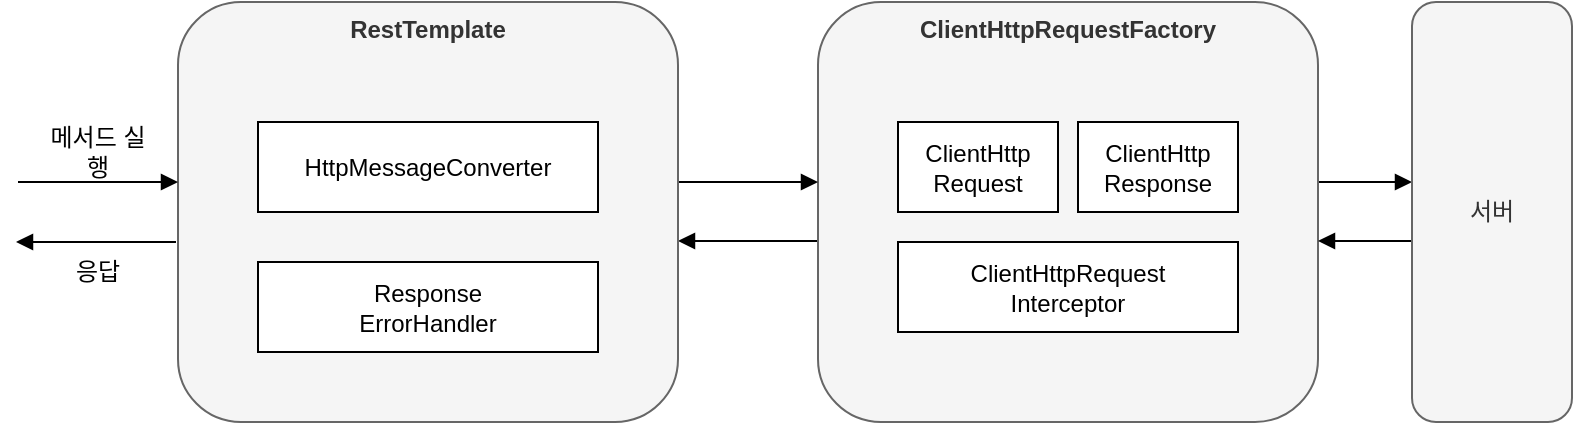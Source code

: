 <mxfile version="22.0.2" type="device">
  <diagram name="페이지-1" id="R1zbldPPJgd3iy1yjpjT">
    <mxGraphModel dx="980" dy="894" grid="1" gridSize="10" guides="1" tooltips="1" connect="1" arrows="1" fold="1" page="1" pageScale="1" pageWidth="827" pageHeight="1169" math="0" shadow="0">
      <root>
        <mxCell id="0" />
        <mxCell id="1" parent="0" />
        <mxCell id="FFK2Aeaunei4HoEKNZXL-15" style="edgeStyle=orthogonalEdgeStyle;rounded=0;orthogonalLoop=1;jettySize=auto;html=1;exitX=0;exitY=0.75;exitDx=0;exitDy=0;entryX=1;entryY=0.75;entryDx=0;entryDy=0;endArrow=block;endFill=1;" edge="1" parent="1">
          <mxGeometry relative="1" as="geometry">
            <mxPoint x="450" y="269.5" as="sourcePoint" />
            <mxPoint x="380" y="269.5" as="targetPoint" />
          </mxGeometry>
        </mxCell>
        <mxCell id="FFK2Aeaunei4HoEKNZXL-16" style="edgeStyle=orthogonalEdgeStyle;rounded=0;orthogonalLoop=1;jettySize=auto;html=1;endArrow=block;endFill=1;" edge="1" parent="1">
          <mxGeometry relative="1" as="geometry">
            <mxPoint x="700" y="240" as="sourcePoint" />
            <mxPoint x="747" y="240" as="targetPoint" />
          </mxGeometry>
        </mxCell>
        <mxCell id="FFK2Aeaunei4HoEKNZXL-8" value="ClientHttpRequestFactory" style="rounded=1;whiteSpace=wrap;html=1;verticalAlign=top;fontStyle=1;fillColor=#f5f5f5;fontColor=#333333;strokeColor=#666666;" vertex="1" parent="1">
          <mxGeometry x="450" y="150" width="250" height="210" as="geometry" />
        </mxCell>
        <mxCell id="FFK2Aeaunei4HoEKNZXL-14" style="edgeStyle=orthogonalEdgeStyle;rounded=0;orthogonalLoop=1;jettySize=auto;html=1;endArrow=block;endFill=1;" edge="1" parent="1" source="FFK2Aeaunei4HoEKNZXL-1" target="FFK2Aeaunei4HoEKNZXL-8">
          <mxGeometry relative="1" as="geometry">
            <Array as="points">
              <mxPoint x="420" y="240" />
              <mxPoint x="420" y="240" />
            </Array>
          </mxGeometry>
        </mxCell>
        <mxCell id="FFK2Aeaunei4HoEKNZXL-1" value="RestTemplate" style="rounded=1;whiteSpace=wrap;html=1;verticalAlign=top;fontStyle=1;fillColor=#f5f5f5;fontColor=#333333;strokeColor=#666666;" vertex="1" parent="1">
          <mxGeometry x="130" y="150" width="250" height="210" as="geometry" />
        </mxCell>
        <mxCell id="FFK2Aeaunei4HoEKNZXL-3" value="ClientHttpRequest&lt;br&gt;Interceptor" style="rounded=0;whiteSpace=wrap;html=1;" vertex="1" parent="1">
          <mxGeometry x="490" y="270" width="170" height="45" as="geometry" />
        </mxCell>
        <mxCell id="FFK2Aeaunei4HoEKNZXL-4" value="HttpMessageConverter" style="rounded=0;whiteSpace=wrap;html=1;" vertex="1" parent="1">
          <mxGeometry x="170" y="210" width="170" height="45" as="geometry" />
        </mxCell>
        <mxCell id="FFK2Aeaunei4HoEKNZXL-5" value="Response&lt;br&gt;ErrorHandler" style="rounded=0;whiteSpace=wrap;html=1;" vertex="1" parent="1">
          <mxGeometry x="170" y="280" width="170" height="45" as="geometry" />
        </mxCell>
        <mxCell id="FFK2Aeaunei4HoEKNZXL-6" value="ClientHttp&lt;br&gt;Request" style="rounded=0;whiteSpace=wrap;html=1;" vertex="1" parent="1">
          <mxGeometry x="490" y="210" width="80" height="45" as="geometry" />
        </mxCell>
        <mxCell id="FFK2Aeaunei4HoEKNZXL-7" value="ClientHttp&lt;br&gt;Response" style="rounded=0;whiteSpace=wrap;html=1;" vertex="1" parent="1">
          <mxGeometry x="580" y="210" width="80" height="45" as="geometry" />
        </mxCell>
        <mxCell id="FFK2Aeaunei4HoEKNZXL-17" style="edgeStyle=orthogonalEdgeStyle;rounded=0;orthogonalLoop=1;jettySize=auto;html=1;exitX=0;exitY=0.75;exitDx=0;exitDy=0;entryX=1;entryY=0.75;entryDx=0;entryDy=0;endArrow=block;endFill=1;" edge="1" parent="1">
          <mxGeometry relative="1" as="geometry">
            <mxPoint x="747" y="269.5" as="sourcePoint" />
            <mxPoint x="700" y="269.5" as="targetPoint" />
          </mxGeometry>
        </mxCell>
        <mxCell id="FFK2Aeaunei4HoEKNZXL-9" value="서버" style="rounded=1;whiteSpace=wrap;html=1;fillColor=#f5f5f5;fontColor=#333333;strokeColor=#666666;" vertex="1" parent="1">
          <mxGeometry x="747" y="150" width="80" height="210" as="geometry" />
        </mxCell>
        <mxCell id="FFK2Aeaunei4HoEKNZXL-10" value="" style="endArrow=block;html=1;rounded=0;endFill=1;" edge="1" parent="1">
          <mxGeometry width="50" height="50" relative="1" as="geometry">
            <mxPoint x="50" y="240" as="sourcePoint" />
            <mxPoint x="130" y="240" as="targetPoint" />
          </mxGeometry>
        </mxCell>
        <mxCell id="FFK2Aeaunei4HoEKNZXL-11" value="" style="endArrow=none;html=1;rounded=0;endFill=0;startArrow=block;startFill=1;" edge="1" parent="1">
          <mxGeometry width="50" height="50" relative="1" as="geometry">
            <mxPoint x="49" y="270" as="sourcePoint" />
            <mxPoint x="129" y="270" as="targetPoint" />
          </mxGeometry>
        </mxCell>
        <mxCell id="FFK2Aeaunei4HoEKNZXL-12" value="메서드 실행" style="text;html=1;strokeColor=none;fillColor=none;align=center;verticalAlign=middle;whiteSpace=wrap;rounded=0;" vertex="1" parent="1">
          <mxGeometry x="60" y="210" width="60" height="30" as="geometry" />
        </mxCell>
        <mxCell id="FFK2Aeaunei4HoEKNZXL-13" value="응답" style="text;html=1;strokeColor=none;fillColor=none;align=center;verticalAlign=middle;whiteSpace=wrap;rounded=0;" vertex="1" parent="1">
          <mxGeometry x="60" y="270" width="60" height="30" as="geometry" />
        </mxCell>
      </root>
    </mxGraphModel>
  </diagram>
</mxfile>
